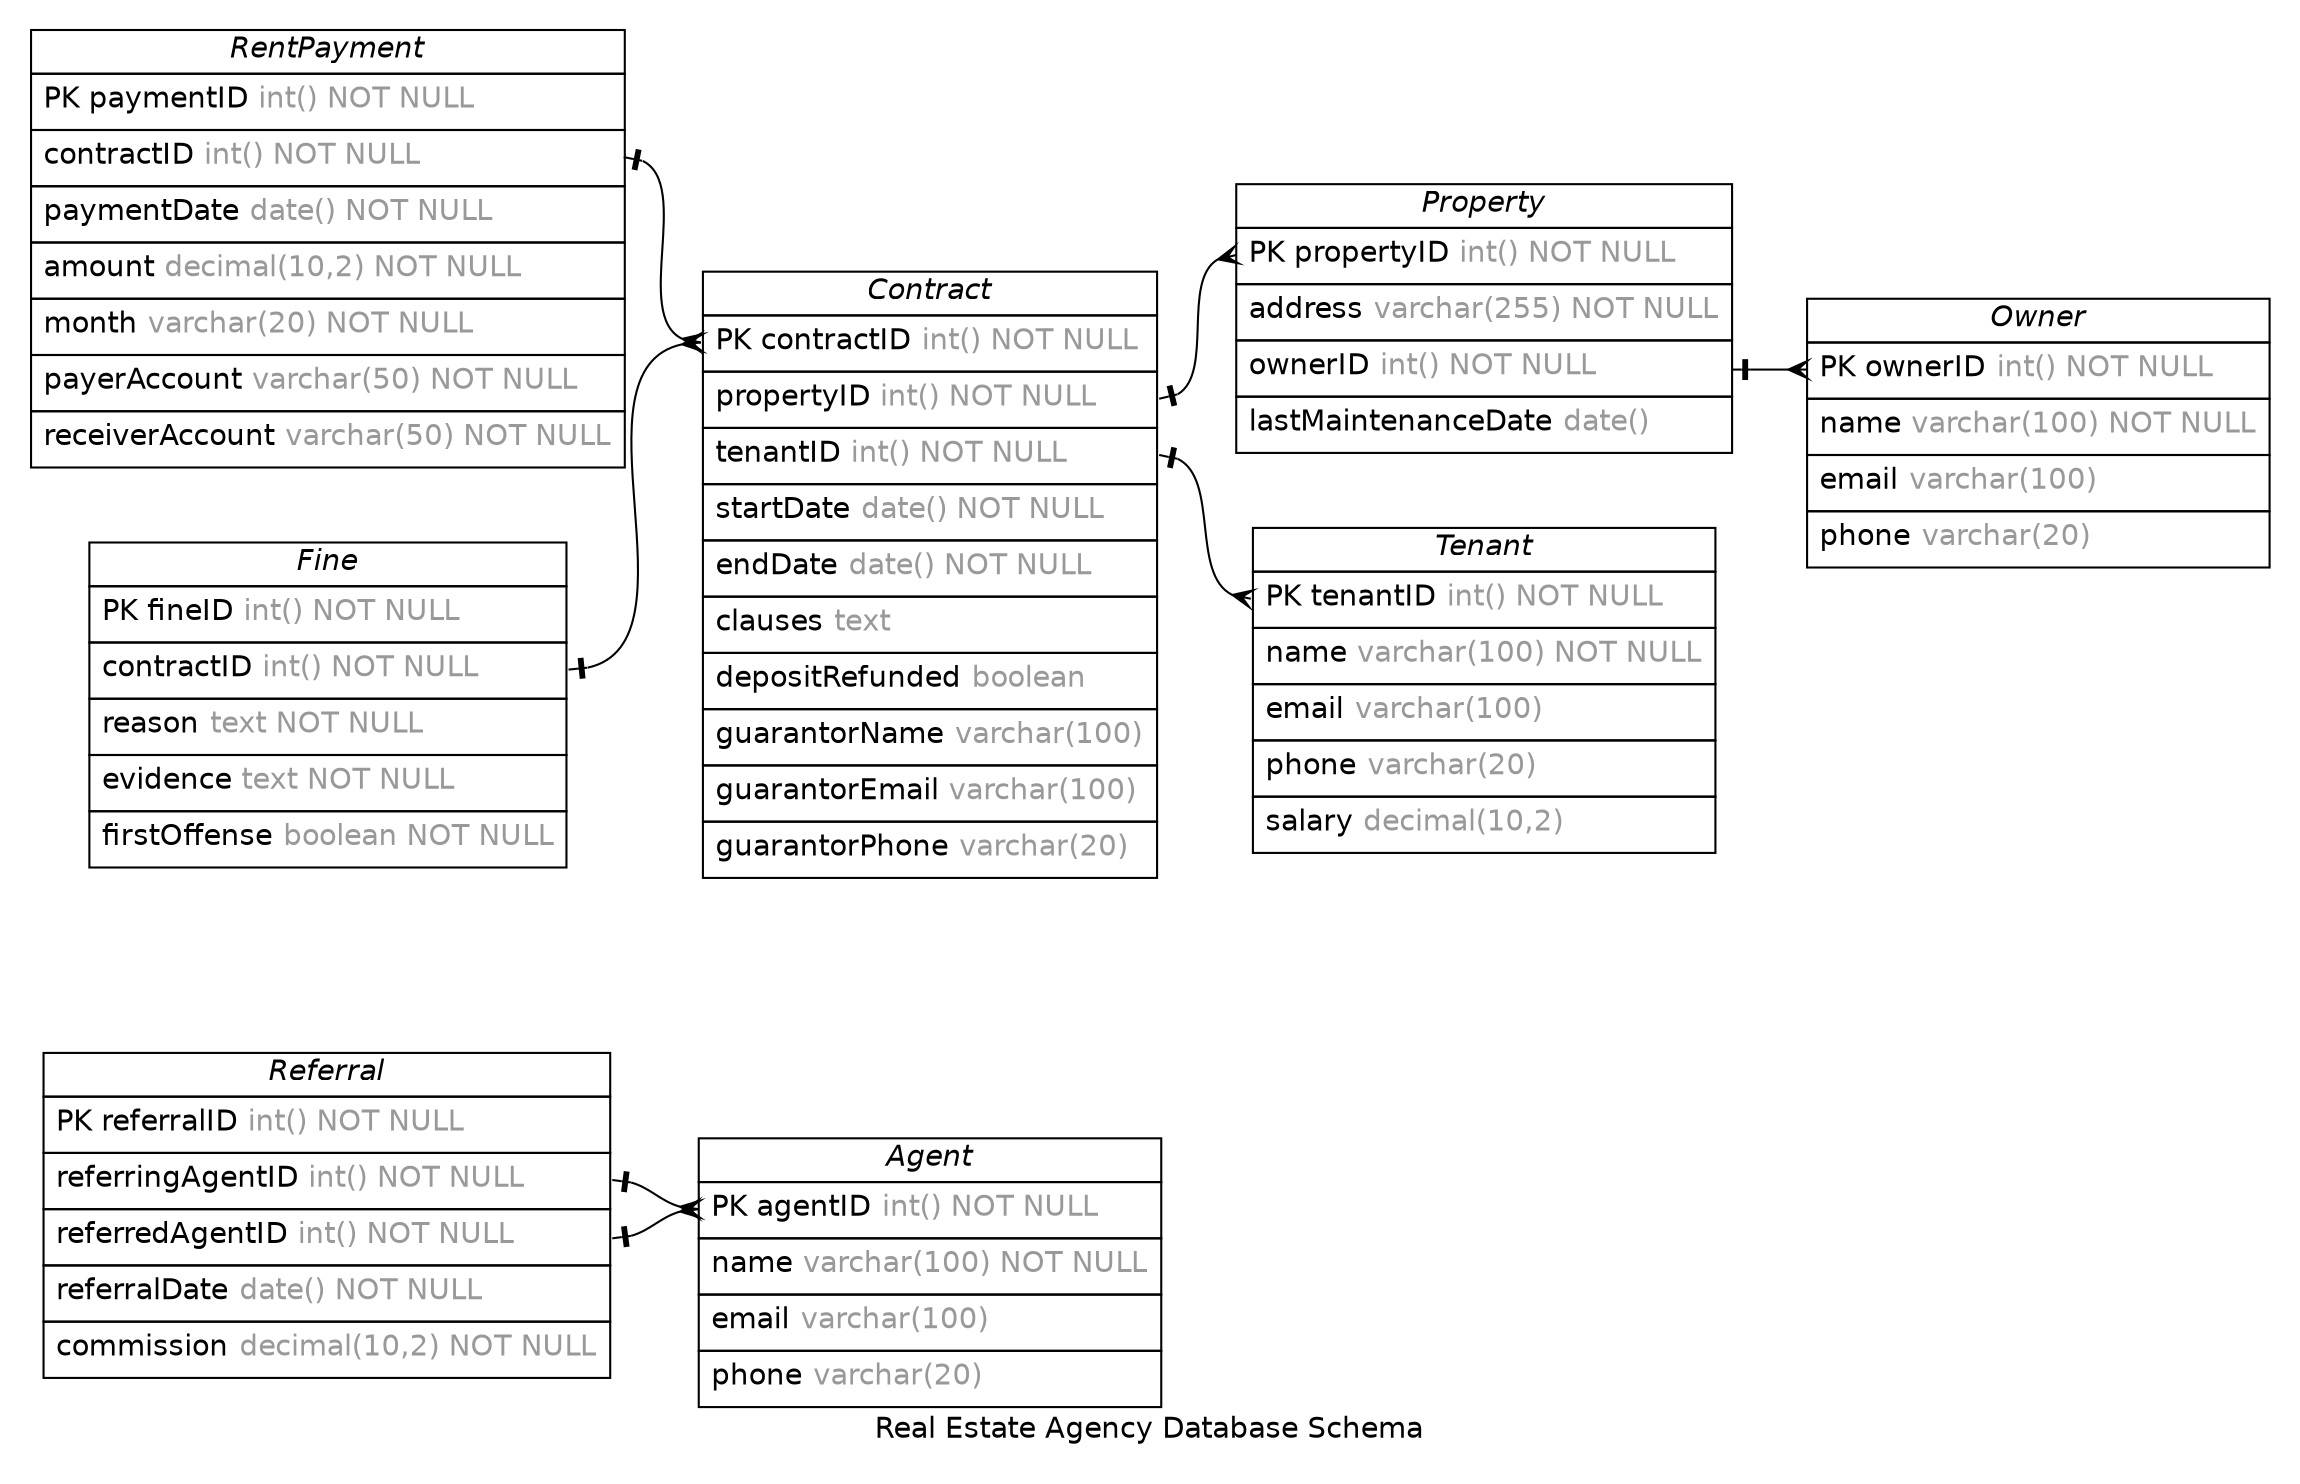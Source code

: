 /* created with ERDot < https://github.com/ehne/ERDot > */
digraph G {
    graph [
        nodesep=0.5;
        rankdir="LR";
        concentrate=true;
        splines="spline";
        fontname="Helvetica";
        pad="0.2,0.2",
        label="Real Estate Agency Database Schema",
        
    ];
    
    node [shape=plain, fontname="Helvetica"];
    edge [
        dir=both,
        fontsize=12,
        arrowsize=0.9,
        penwidth=1.0,
        labelangle=32,
        labeldistance=1.8,
        fontname="Helvetica"
    ];
    
    "Agent" [ label=<
        <table border="0" cellborder="1" cellspacing="0" >
        <tr><td><i>Agent</i></td></tr>
        <tr><td port="agentID" align="left" cellpadding="5">PK agentID <font color="grey60">int() NOT NULL</font></td></tr>
        <tr><td port="name" align="left" cellpadding="5">name <font color="grey60">varchar(100) NOT NULL</font></td></tr>
        <tr><td port="email" align="left" cellpadding="5">email <font color="grey60">varchar(100)</font></td></tr>
        <tr><td port="phone" align="left" cellpadding="5">phone <font color="grey60">varchar(20)</font></td></tr>
    </table>>];
    "Property" [ label=<
        <table border="0" cellborder="1" cellspacing="0" >
        <tr><td><i>Property</i></td></tr>
        <tr><td port="propertyID" align="left" cellpadding="5">PK propertyID <font color="grey60">int() NOT NULL</font></td></tr>
        <tr><td port="address" align="left" cellpadding="5">address <font color="grey60">varchar(255) NOT NULL</font></td></tr>
        <tr><td port="ownerID" align="left" cellpadding="5">ownerID <font color="grey60">int() NOT NULL</font></td></tr>
        <tr><td port="lastMaintenanceDate" align="left" cellpadding="5">lastMaintenanceDate <font color="grey60">date()</font></td></tr>
    </table>>];
    "Owner" [ label=<
        <table border="0" cellborder="1" cellspacing="0" >
        <tr><td><i>Owner</i></td></tr>
        <tr><td port="ownerID" align="left" cellpadding="5">PK ownerID <font color="grey60">int() NOT NULL</font></td></tr>
        <tr><td port="name" align="left" cellpadding="5">name <font color="grey60">varchar(100) NOT NULL</font></td></tr>
        <tr><td port="email" align="left" cellpadding="5">email <font color="grey60">varchar(100)</font></td></tr>
        <tr><td port="phone" align="left" cellpadding="5">phone <font color="grey60">varchar(20)</font></td></tr>
    </table>>];
    "Tenant" [ label=<
        <table border="0" cellborder="1" cellspacing="0" >
        <tr><td><i>Tenant</i></td></tr>
        <tr><td port="tenantID" align="left" cellpadding="5">PK tenantID <font color="grey60">int() NOT NULL</font></td></tr>
        <tr><td port="name" align="left" cellpadding="5">name <font color="grey60">varchar(100) NOT NULL</font></td></tr>
        <tr><td port="email" align="left" cellpadding="5">email <font color="grey60">varchar(100)</font></td></tr>
        <tr><td port="phone" align="left" cellpadding="5">phone <font color="grey60">varchar(20)</font></td></tr>
        <tr><td port="salary" align="left" cellpadding="5">salary <font color="grey60">decimal(10,2)</font></td></tr>
    </table>>];
    "Contract" [ label=<
        <table border="0" cellborder="1" cellspacing="0" >
        <tr><td><i>Contract</i></td></tr>
        <tr><td port="contractID" align="left" cellpadding="5">PK contractID <font color="grey60">int() NOT NULL</font></td></tr>
        <tr><td port="propertyID" align="left" cellpadding="5">propertyID <font color="grey60">int() NOT NULL</font></td></tr>
        <tr><td port="tenantID" align="left" cellpadding="5">tenantID <font color="grey60">int() NOT NULL</font></td></tr>
        <tr><td port="startDate" align="left" cellpadding="5">startDate <font color="grey60">date() NOT NULL</font></td></tr>
        <tr><td port="endDate" align="left" cellpadding="5">endDate <font color="grey60">date() NOT NULL</font></td></tr>
        <tr><td port="clauses" align="left" cellpadding="5">clauses <font color="grey60">text</font></td></tr>
        <tr><td port="depositRefunded" align="left" cellpadding="5">depositRefunded <font color="grey60">boolean</font></td></tr>
        <tr><td port="guarantorName" align="left" cellpadding="5">guarantorName <font color="grey60">varchar(100)</font></td></tr>
        <tr><td port="guarantorEmail" align="left" cellpadding="5">guarantorEmail <font color="grey60">varchar(100)</font></td></tr>
        <tr><td port="guarantorPhone" align="left" cellpadding="5">guarantorPhone <font color="grey60">varchar(20)</font></td></tr>
    </table>>];
    "RentPayment" [ label=<
        <table border="0" cellborder="1" cellspacing="0" >
        <tr><td><i>RentPayment</i></td></tr>
        <tr><td port="paymentID" align="left" cellpadding="5">PK paymentID <font color="grey60">int() NOT NULL</font></td></tr>
        <tr><td port="contractID" align="left" cellpadding="5">contractID <font color="grey60">int() NOT NULL</font></td></tr>
        <tr><td port="paymentDate" align="left" cellpadding="5">paymentDate <font color="grey60">date() NOT NULL</font></td></tr>
        <tr><td port="amount" align="left" cellpadding="5">amount <font color="grey60">decimal(10,2) NOT NULL</font></td></tr>
        <tr><td port="month" align="left" cellpadding="5">month <font color="grey60">varchar(20) NOT NULL</font></td></tr>
        <tr><td port="payerAccount" align="left" cellpadding="5">payerAccount <font color="grey60">varchar(50) NOT NULL</font></td></tr>
        <tr><td port="receiverAccount" align="left" cellpadding="5">receiverAccount <font color="grey60">varchar(50) NOT NULL</font></td></tr>
    </table>>];
    "Referral" [ label=<
        <table border="0" cellborder="1" cellspacing="0" >
        <tr><td><i>Referral</i></td></tr>
        <tr><td port="referralID" align="left" cellpadding="5">PK referralID <font color="grey60">int() NOT NULL</font></td></tr>
        <tr><td port="referringAgentID" align="left" cellpadding="5">referringAgentID <font color="grey60">int() NOT NULL</font></td></tr>
        <tr><td port="referredAgentID" align="left" cellpadding="5">referredAgentID <font color="grey60">int() NOT NULL</font></td></tr>
        <tr><td port="referralDate" align="left" cellpadding="5">referralDate <font color="grey60">date() NOT NULL</font></td></tr>
        <tr><td port="commission" align="left" cellpadding="5">commission <font color="grey60">decimal(10,2) NOT NULL</font></td></tr>
    </table>>];
    "Fine" [ label=<
        <table border="0" cellborder="1" cellspacing="0" >
        <tr><td><i>Fine</i></td></tr>
        <tr><td port="fineID" align="left" cellpadding="5">PK fineID <font color="grey60">int() NOT NULL</font></td></tr>
        <tr><td port="contractID" align="left" cellpadding="5">contractID <font color="grey60">int() NOT NULL</font></td></tr>
        <tr><td port="reason" align="left" cellpadding="5">reason <font color="grey60">text NOT NULL</font></td></tr>
        <tr><td port="evidence" align="left" cellpadding="5">evidence <font color="grey60">text NOT NULL</font></td></tr>
        <tr><td port="firstOffense" align="left" cellpadding="5">firstOffense <font color="grey60">boolean NOT NULL</font></td></tr>
    </table>>];

    
    "Property":"ownerID"->"Owner":"ownerID" [
        arrowhead=ocrow,

        arrowtail=noneotee,
    ];

    
    "Contract":"propertyID"->"Property":"propertyID" [
        arrowhead=ocrow,

        arrowtail=noneotee,
    ];

    
    "Contract":"tenantID"->"Tenant":"tenantID" [
        arrowhead=ocrow,

        arrowtail=noneotee,
    ];

    
    "RentPayment":"contractID"->"Contract":"contractID" [
        arrowhead=ocrow,

        arrowtail=noneotee,
    ];

    
    "Referral":"referringAgentID"->"Agent":"agentID" [
        arrowhead=ocrow,

        arrowtail=noneotee,
    ];

    
    "Referral":"referredAgentID"->"Agent":"agentID" [
        arrowhead=ocrow,

        arrowtail=noneotee,
    ];

    
    "Fine":"contractID"->"Contract":"contractID" [
        arrowhead=ocrow,

        arrowtail=noneotee,
    ];
}
